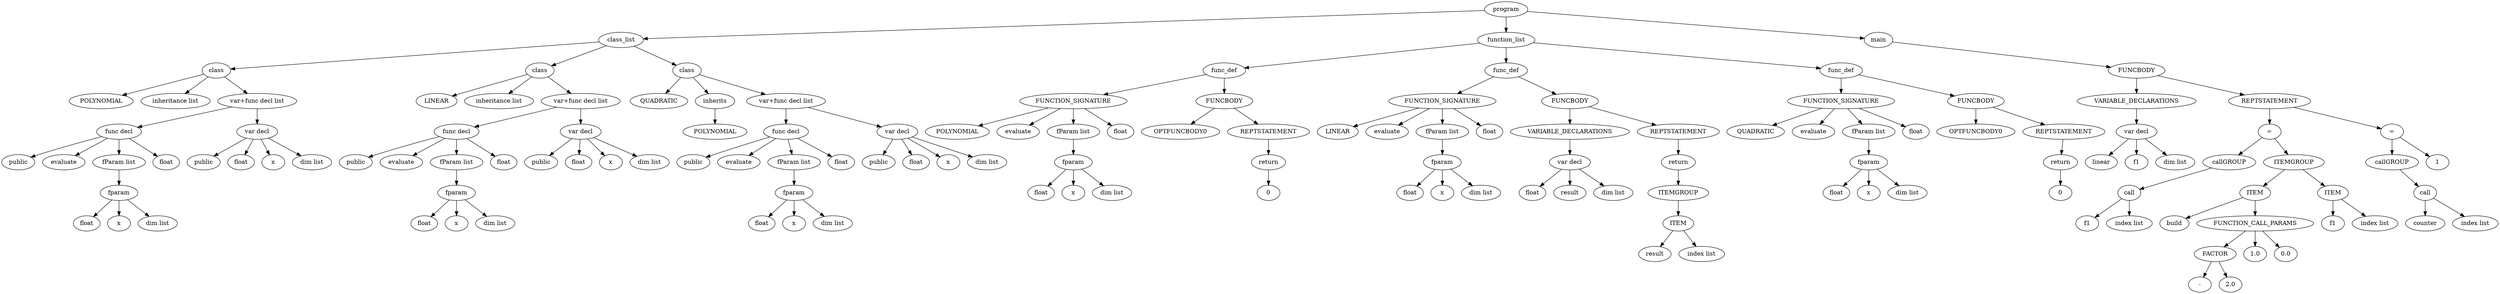digraph AST {
0[label="program"]
0->1
0->70
0->149
149[label="main"]
149->150
150[label="FUNCBODY"]
150->151
150->157
157[label="REPTSTATEMENT"]
157->162
157->196
196[label="="]
196->195
196->197
197[label="1"]
195[label="callGROUP"]
195->192
192[label="call"]
192->193
192->194
194[label="index list"]
193[label="counter"]
162[label="="]
162->161
162->187
187[label="ITEMGROUP"]
187->166
187->163
163[label="ITEM"]
163->164
163->165
165[label="index list"]
164[label="f1"]
166[label="ITEM"]
166->167
166->168
168[label="FUNCTION_CALL_PARAMS"]
168->169
168->176
168->181
181[label="0.0"]
176[label="1.0"]
169[label="FACTOR"]
169->170
169->171
171[label="2.0"]
170[label="-"]
167[label="build"]
161[label="callGROUP"]
161->158
158[label="call"]
158->159
158->160
160[label="index list"]
159[label="f1"]
151[label="VARIABLE_DECLARATIONS"]
151->153
153[label="var decl"]
153->152
153->154
153->155
155[label="dim list"]
154[label="f1"]
152[label="linear"]
70[label="function_list"]
70->71
70->94
70->126
126[label="func_def"]
126->127
126->139
139[label="FUNCBODY"]
139->140
139->141
141[label="REPTSTATEMENT"]
141->142
142[label="return"]
142->143
143[label="0"]
140[label="OPTFUNCBODY0"]
127[label="FUNCTION_SIGNATURE"]
127->128
127->130
127->132
127->138
138[label="float"]
132[label="fParam list"]
132->133
133[label="fparam"]
133->134
133->135
133->136
136[label="dim list"]
135[label="x"]
134[label="float"]
130[label="evaluate"]
128[label="QUADRATIC"]
94[label="func_def"]
94->95
94->107
107[label="FUNCBODY"]
107->108
107->114
114[label="REPTSTATEMENT"]
114->115
115[label="return"]
115->120
120[label="ITEMGROUP"]
120->116
116[label="ITEM"]
116->117
116->118
118[label="index list"]
117[label="result"]
108[label="VARIABLE_DECLARATIONS"]
108->110
110[label="var decl"]
110->109
110->111
110->112
112[label="dim list"]
111[label="result"]
109[label="float"]
95[label="FUNCTION_SIGNATURE"]
95->96
95->98
95->100
95->106
106[label="float"]
100[label="fParam list"]
100->101
101[label="fparam"]
101->102
101->103
101->104
104[label="dim list"]
103[label="x"]
102[label="float"]
98[label="evaluate"]
96[label="LINEAR"]
71[label="func_def"]
71->72
71->84
84[label="FUNCBODY"]
84->85
84->86
86[label="REPTSTATEMENT"]
86->87
87[label="return"]
87->88
88[label="0"]
85[label="OPTFUNCBODY0"]
72[label="FUNCTION_SIGNATURE"]
72->73
72->75
72->77
72->83
83[label="float"]
77[label="fParam list"]
77->78
78[label="fparam"]
78->79
78->80
78->81
81[label="dim list"]
80[label="x"]
79[label="float"]
75[label="evaluate"]
73[label="POLYNOMIAL"]
1[label="class_list"]
1->2
1->24
1->46
46[label="class"]
46->47
46->48
46->51
51[label="var+func decl list"]
51->54
51->65
65[label="var decl"]
65->63
65->64
65->66
65->67
67[label="dim list"]
66[label="x"]
64[label="float"]
63[label="public"]
54[label="func decl"]
54->52
54->53
54->55
54->61
61[label="float"]
55[label="fParam list"]
55->56
56[label="fparam"]
56->57
56->58
56->59
59[label="dim list"]
58[label="x"]
57[label="float"]
53[label="evaluate"]
52[label="public"]
48[label="inherits"]
48->49
49[label="POLYNOMIAL"]
47[label="QUADRATIC"]
24[label="class"]
24->25
24->26
24->27
27[label="var+func decl list"]
27->30
27->41
41[label="var decl"]
41->39
41->40
41->42
41->43
43[label="dim list"]
42[label="x"]
40[label="float"]
39[label="public"]
30[label="func decl"]
30->28
30->29
30->31
30->37
37[label="float"]
31[label="fParam list"]
31->32
32[label="fparam"]
32->33
32->34
32->35
35[label="dim list"]
34[label="x"]
33[label="float"]
29[label="evaluate"]
28[label="public"]
26[label="inheritance list"]
25[label="LINEAR"]
2[label="class"]
2->3
2->4
2->5
5[label="var+func decl list"]
5->8
5->19
19[label="var decl"]
19->17
19->18
19->20
19->21
21[label="dim list"]
20[label="x"]
18[label="float"]
17[label="public"]
8[label="func decl"]
8->6
8->7
8->9
8->15
15[label="float"]
9[label="fParam list"]
9->10
10[label="fparam"]
10->11
10->12
10->13
13[label="dim list"]
12[label="x"]
11[label="float"]
7[label="evaluate"]
6[label="public"]
4[label="inheritance list"]
3[label="POLYNOMIAL"]
}
